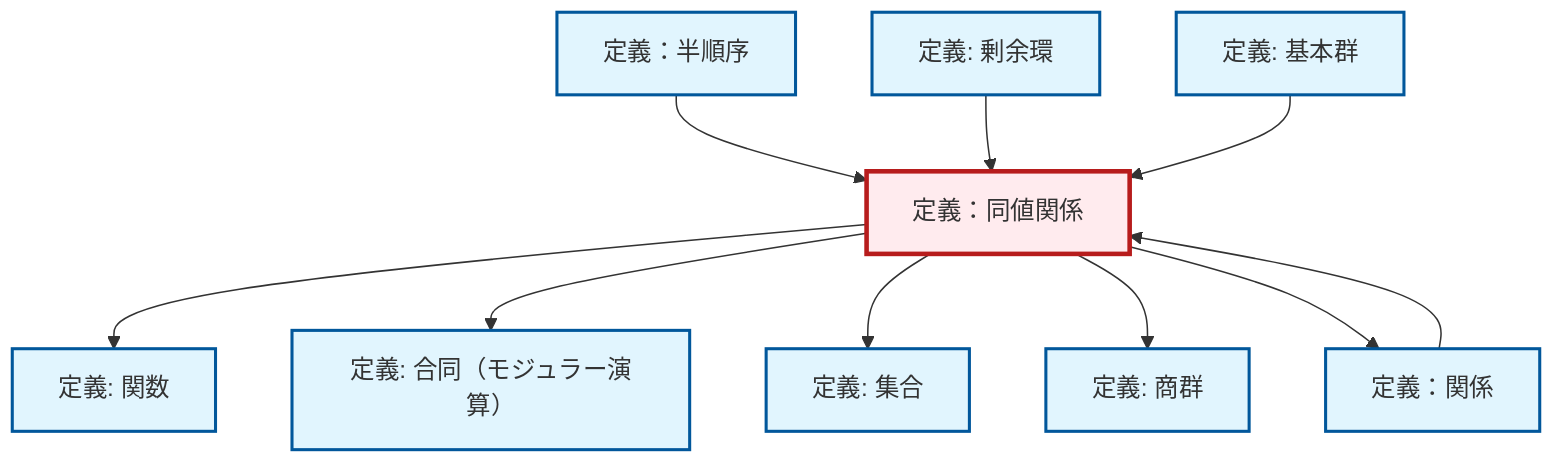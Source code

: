 graph TD
    classDef definition fill:#e1f5fe,stroke:#01579b,stroke-width:2px
    classDef theorem fill:#f3e5f5,stroke:#4a148c,stroke-width:2px
    classDef axiom fill:#fff3e0,stroke:#e65100,stroke-width:2px
    classDef example fill:#e8f5e9,stroke:#1b5e20,stroke-width:2px
    classDef current fill:#ffebee,stroke:#b71c1c,stroke-width:3px
    def-equivalence-relation["定義：同値関係"]:::definition
    def-quotient-ring["定義: 剰余環"]:::definition
    def-function["定義: 関数"]:::definition
    def-fundamental-group["定義: 基本群"]:::definition
    def-partial-order["定義：半順序"]:::definition
    def-relation["定義：関係"]:::definition
    def-set["定義: 集合"]:::definition
    def-quotient-group["定義: 商群"]:::definition
    def-congruence["定義: 合同（モジュラー演算）"]:::definition
    def-equivalence-relation --> def-function
    def-equivalence-relation --> def-congruence
    def-relation --> def-equivalence-relation
    def-partial-order --> def-equivalence-relation
    def-equivalence-relation --> def-set
    def-equivalence-relation --> def-quotient-group
    def-equivalence-relation --> def-relation
    def-quotient-ring --> def-equivalence-relation
    def-fundamental-group --> def-equivalence-relation
    class def-equivalence-relation current